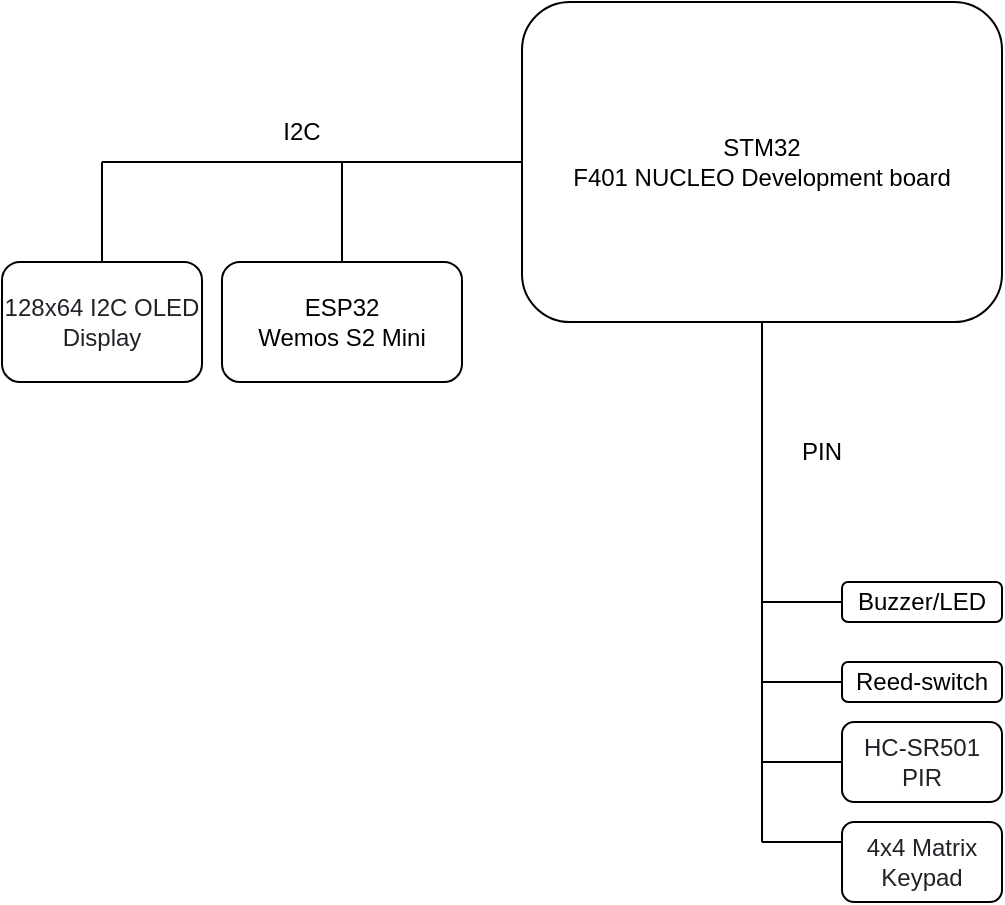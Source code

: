 <mxfile version="27.0.3">
  <diagram name="Pagina-1" id="gSSrMCq66Kzddgl86-XP">
    <mxGraphModel dx="1034" dy="1709" grid="1" gridSize="10" guides="1" tooltips="1" connect="1" arrows="1" fold="1" page="1" pageScale="1" pageWidth="827" pageHeight="1169" math="0" shadow="0">
      <root>
        <mxCell id="0" />
        <mxCell id="1" parent="0" />
        <mxCell id="snjyw8eBCdg8TAxtx2AN-1" value="STM32&lt;div&gt;F401 NUCLEO Development board&lt;/div&gt;" style="rounded=1;whiteSpace=wrap;html=1;" parent="1" vertex="1">
          <mxGeometry x="300" y="-660" width="240" height="160" as="geometry" />
        </mxCell>
        <mxCell id="snjyw8eBCdg8TAxtx2AN-2" value="ESP32&lt;div&gt;Wemos S2 Mini&lt;/div&gt;" style="rounded=1;whiteSpace=wrap;html=1;" parent="1" vertex="1">
          <mxGeometry x="150" y="-530" width="120" height="60" as="geometry" />
        </mxCell>
        <mxCell id="Ds-TM6dTlvxQqw-qkSUV-2" value="&lt;span style=&quot;box-sizing: border-box; color: rgb(31, 35, 40); text-align: left; background-color: rgb(255, 255, 255);&quot;&gt;&lt;font face=&quot;Helvetica&quot; style=&quot;&quot;&gt;128x64 I2C OLED Display&lt;/font&gt;&lt;/span&gt;" style="rounded=1;whiteSpace=wrap;html=1;" parent="1" vertex="1">
          <mxGeometry x="40" y="-530" width="100" height="60" as="geometry" />
        </mxCell>
        <mxCell id="0twPXi_azoExUmEsfZcZ-1" value="" style="endArrow=none;html=1;rounded=0;exitX=0;exitY=0.5;exitDx=0;exitDy=0;" parent="1" source="snjyw8eBCdg8TAxtx2AN-1" edge="1">
          <mxGeometry width="50" height="50" relative="1" as="geometry">
            <mxPoint x="420" y="-661" as="sourcePoint" />
            <mxPoint x="90" y="-580" as="targetPoint" />
          </mxGeometry>
        </mxCell>
        <mxCell id="0twPXi_azoExUmEsfZcZ-2" value="" style="endArrow=none;html=1;rounded=0;entryX=0.5;entryY=0;entryDx=0;entryDy=0;" parent="1" target="Ds-TM6dTlvxQqw-qkSUV-2" edge="1">
          <mxGeometry width="50" height="50" relative="1" as="geometry">
            <mxPoint x="90" y="-580" as="sourcePoint" />
            <mxPoint x="150" y="-510" as="targetPoint" />
          </mxGeometry>
        </mxCell>
        <mxCell id="0twPXi_azoExUmEsfZcZ-3" value="" style="endArrow=none;html=1;rounded=0;entryX=0.5;entryY=0;entryDx=0;entryDy=0;fontSize=11;" parent="1" target="snjyw8eBCdg8TAxtx2AN-2" edge="1">
          <mxGeometry width="50" height="50" relative="1" as="geometry">
            <mxPoint x="210" y="-580" as="sourcePoint" />
            <mxPoint x="490" y="-660" as="targetPoint" />
          </mxGeometry>
        </mxCell>
        <mxCell id="0twPXi_azoExUmEsfZcZ-6" value="I2C" style="text;html=1;align=center;verticalAlign=middle;whiteSpace=wrap;rounded=0;" parent="1" vertex="1">
          <mxGeometry x="160" y="-610" width="60" height="30" as="geometry" />
        </mxCell>
        <mxCell id="0twPXi_azoExUmEsfZcZ-10" value="" style="endArrow=none;html=1;rounded=0;entryX=0.5;entryY=1;entryDx=0;entryDy=0;" parent="1" target="snjyw8eBCdg8TAxtx2AN-1" edge="1">
          <mxGeometry width="50" height="50" relative="1" as="geometry">
            <mxPoint x="420" y="-240" as="sourcePoint" />
            <mxPoint x="470" y="-450" as="targetPoint" />
          </mxGeometry>
        </mxCell>
        <mxCell id="0twPXi_azoExUmEsfZcZ-13" value="" style="endArrow=none;html=1;rounded=0;" parent="1" edge="1">
          <mxGeometry width="50" height="50" relative="1" as="geometry">
            <mxPoint x="420" y="-240" as="sourcePoint" />
            <mxPoint x="460" y="-240" as="targetPoint" />
          </mxGeometry>
        </mxCell>
        <mxCell id="0twPXi_azoExUmEsfZcZ-15" value="&lt;span style=&quot;box-sizing: border-box; color: rgb(31, 35, 40); text-align: left; background-color: rgb(255, 255, 255);&quot;&gt;&lt;font face=&quot;Helvetica&quot; style=&quot;&quot;&gt;4x4 Matrix Keypad&lt;/font&gt;&lt;/span&gt;" style="rounded=1;whiteSpace=wrap;html=1;" parent="1" vertex="1">
          <mxGeometry x="460" y="-250" width="80" height="40" as="geometry" />
        </mxCell>
        <mxCell id="0twPXi_azoExUmEsfZcZ-16" value="&lt;span style=&quot;color: rgb(31, 35, 40); text-align: left; background-color: rgb(255, 255, 255);&quot;&gt;HC-SR501 PIR&lt;/span&gt;" style="rounded=1;whiteSpace=wrap;html=1;" parent="1" vertex="1">
          <mxGeometry x="460" y="-300" width="80" height="40" as="geometry" />
        </mxCell>
        <mxCell id="0twPXi_azoExUmEsfZcZ-17" value="Reed-switch" style="rounded=1;whiteSpace=wrap;html=1;" parent="1" vertex="1">
          <mxGeometry x="460" y="-330" width="80" height="20" as="geometry" />
        </mxCell>
        <mxCell id="0twPXi_azoExUmEsfZcZ-18" value="Buzzer/LED" style="rounded=1;whiteSpace=wrap;html=1;" parent="1" vertex="1">
          <mxGeometry x="460" y="-370" width="80" height="20" as="geometry" />
        </mxCell>
        <mxCell id="0twPXi_azoExUmEsfZcZ-19" value="" style="endArrow=none;html=1;rounded=0;entryX=0;entryY=0.5;entryDx=0;entryDy=0;" parent="1" target="0twPXi_azoExUmEsfZcZ-18" edge="1">
          <mxGeometry width="50" height="50" relative="1" as="geometry">
            <mxPoint x="420" y="-360" as="sourcePoint" />
            <mxPoint x="450" y="-430" as="targetPoint" />
          </mxGeometry>
        </mxCell>
        <mxCell id="0twPXi_azoExUmEsfZcZ-20" value="" style="endArrow=none;html=1;rounded=0;entryX=0;entryY=0.5;entryDx=0;entryDy=0;" parent="1" target="0twPXi_azoExUmEsfZcZ-17" edge="1">
          <mxGeometry width="50" height="50" relative="1" as="geometry">
            <mxPoint x="420" y="-320" as="sourcePoint" />
            <mxPoint x="470" y="-350" as="targetPoint" />
            <Array as="points" />
          </mxGeometry>
        </mxCell>
        <mxCell id="0twPXi_azoExUmEsfZcZ-21" value="" style="endArrow=none;html=1;rounded=0;entryX=0;entryY=0.5;entryDx=0;entryDy=0;" parent="1" target="0twPXi_azoExUmEsfZcZ-16" edge="1">
          <mxGeometry width="50" height="50" relative="1" as="geometry">
            <mxPoint x="420" y="-280" as="sourcePoint" />
            <mxPoint x="480" y="-340" as="targetPoint" />
          </mxGeometry>
        </mxCell>
        <mxCell id="0twPXi_azoExUmEsfZcZ-22" value="PIN" style="text;html=1;align=center;verticalAlign=middle;whiteSpace=wrap;rounded=0;" parent="1" vertex="1">
          <mxGeometry x="420" y="-450" width="60" height="30" as="geometry" />
        </mxCell>
      </root>
    </mxGraphModel>
  </diagram>
</mxfile>
